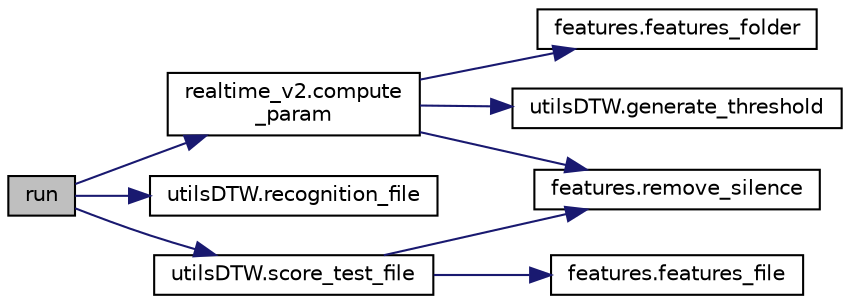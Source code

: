digraph "run"
{
 // LATEX_PDF_SIZE
  edge [fontname="Helvetica",fontsize="10",labelfontname="Helvetica",labelfontsize="10"];
  node [fontname="Helvetica",fontsize="10",shape=record];
  rankdir="LR";
  Node1 [label="run",height=0.2,width=0.4,color="black", fillcolor="grey75", style="filled", fontcolor="black",tooltip=" "];
  Node1 -> Node2 [color="midnightblue",fontsize="10",style="solid",fontname="Helvetica"];
  Node2 [label="realtime_v2.compute\l_param",height=0.2,width=0.4,color="black", fillcolor="white", style="filled",URL="$namespacerealtime__v2.html#a4542f30081af188adf80095ea27ba91a",tooltip=" "];
  Node2 -> Node3 [color="midnightblue",fontsize="10",style="solid",fontname="Helvetica"];
  Node3 [label="features.features_folder",height=0.2,width=0.4,color="black", fillcolor="white", style="filled",URL="$namespacefeatures.html#a5b0c95cb4d92cf074b9a6f9bde218505",tooltip=" "];
  Node2 -> Node4 [color="midnightblue",fontsize="10",style="solid",fontname="Helvetica"];
  Node4 [label="utilsDTW.generate_threshold",height=0.2,width=0.4,color="black", fillcolor="white", style="filled",URL="$namespaceutils_d_t_w.html#ae31efd4fca841f9ee5fd963cafb8d47e",tooltip=" "];
  Node2 -> Node5 [color="midnightblue",fontsize="10",style="solid",fontname="Helvetica"];
  Node5 [label="features.remove_silence",height=0.2,width=0.4,color="black", fillcolor="white", style="filled",URL="$namespacefeatures.html#aa0dd2f81a1994fb1b78766a404642ee3",tooltip=" "];
  Node1 -> Node6 [color="midnightblue",fontsize="10",style="solid",fontname="Helvetica"];
  Node6 [label="utilsDTW.recognition_file",height=0.2,width=0.4,color="black", fillcolor="white", style="filled",URL="$namespaceutils_d_t_w.html#ab3ba813813d2e5ab0b8b4327e5571d68",tooltip=" "];
  Node1 -> Node7 [color="midnightblue",fontsize="10",style="solid",fontname="Helvetica"];
  Node7 [label="utilsDTW.score_test_file",height=0.2,width=0.4,color="black", fillcolor="white", style="filled",URL="$namespaceutils_d_t_w.html#aaf560a72b4b3dd70e389047e56634bcb",tooltip=" "];
  Node7 -> Node8 [color="midnightblue",fontsize="10",style="solid",fontname="Helvetica"];
  Node8 [label="features.features_file",height=0.2,width=0.4,color="black", fillcolor="white", style="filled",URL="$namespacefeatures.html#a6aa41e0543ef92b69174936b7713946d",tooltip=" "];
  Node7 -> Node5 [color="midnightblue",fontsize="10",style="solid",fontname="Helvetica"];
}
